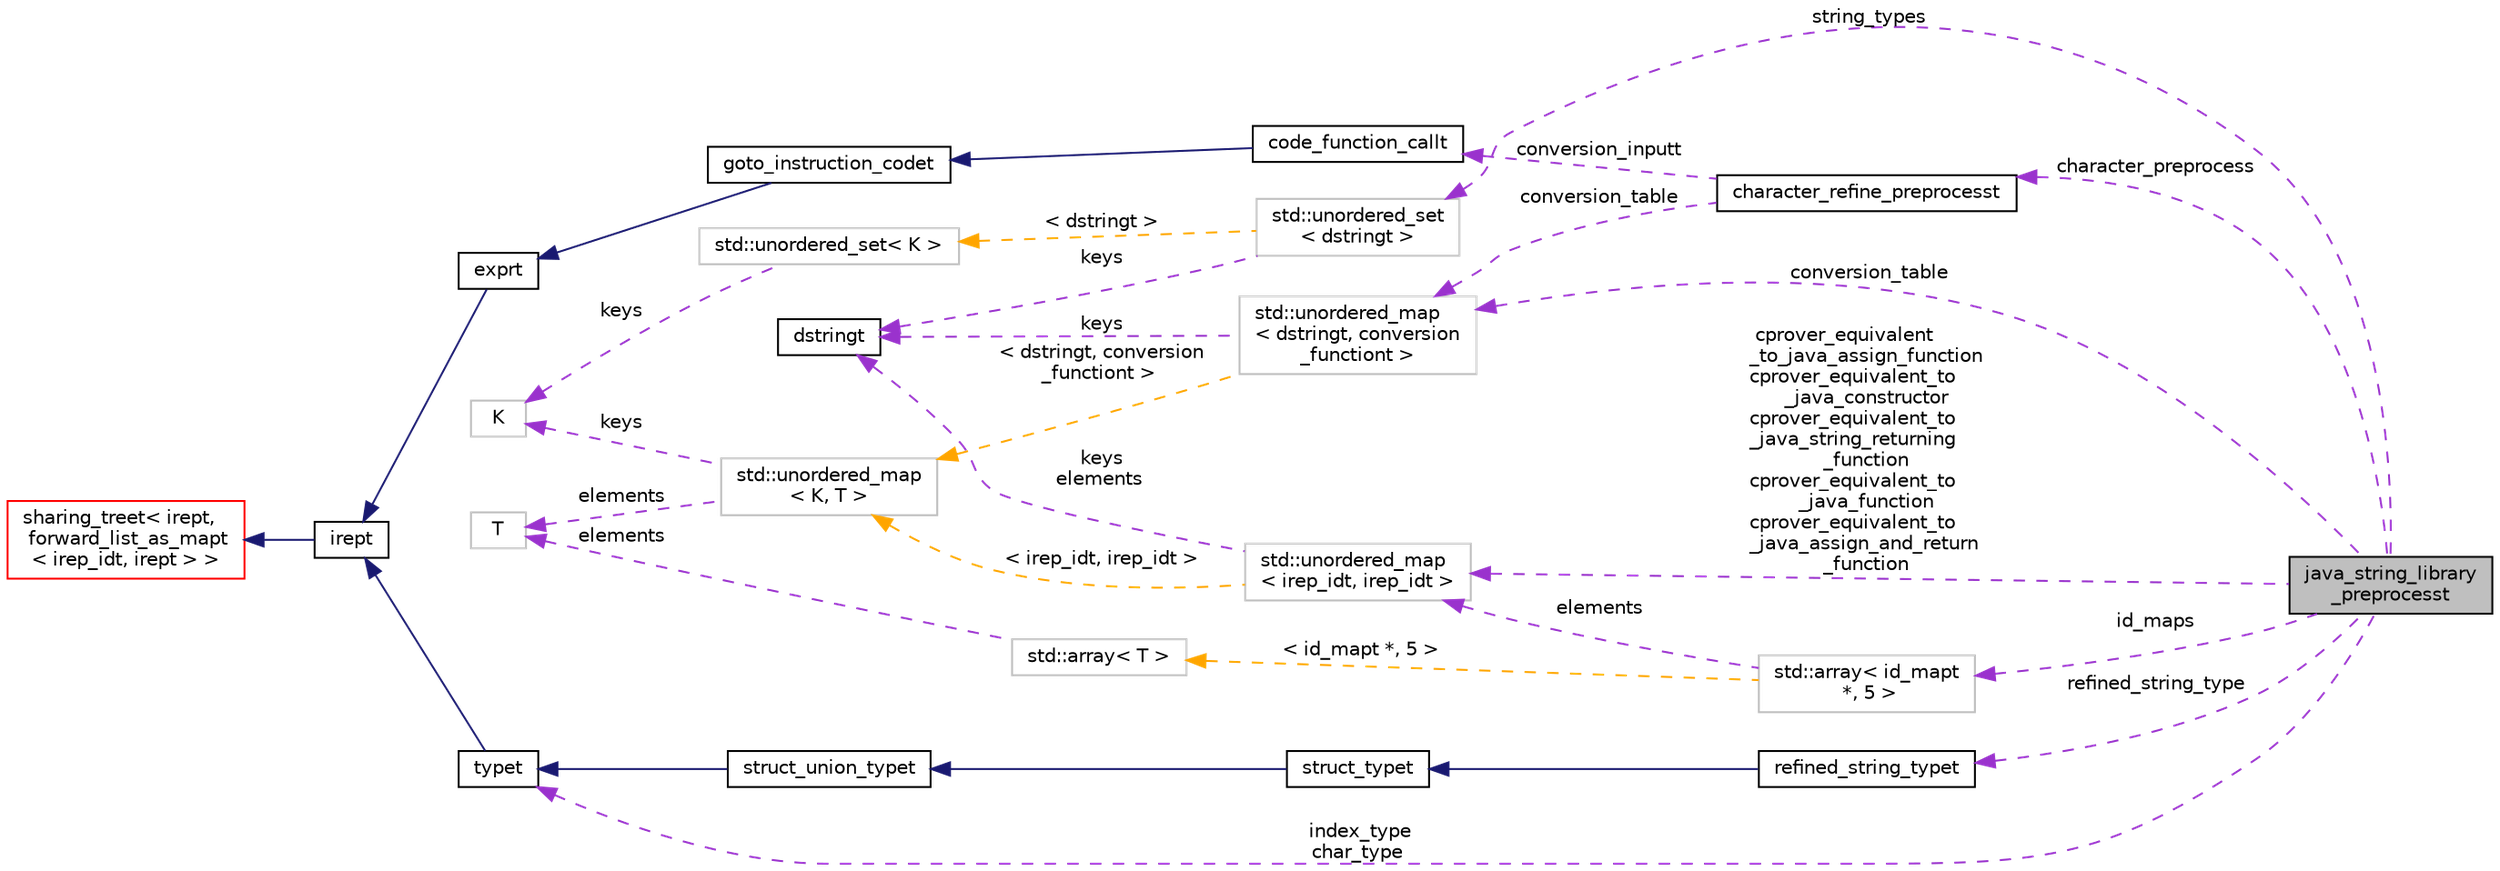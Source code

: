 digraph "java_string_library_preprocesst"
{
 // LATEX_PDF_SIZE
  bgcolor="transparent";
  edge [fontname="Helvetica",fontsize="10",labelfontname="Helvetica",labelfontsize="10"];
  node [fontname="Helvetica",fontsize="10",shape=record];
  rankdir="LR";
  Node1 [label="java_string_library\l_preprocesst",height=0.2,width=0.4,color="black", fillcolor="grey75", style="filled", fontcolor="black",tooltip=" "];
  Node2 -> Node1 [dir="back",color="darkorchid3",fontsize="10",style="dashed",label=" string_types" ,fontname="Helvetica"];
  Node2 [label="std::unordered_set\l\< dstringt \>",height=0.2,width=0.4,color="grey75",tooltip=" "];
  Node3 -> Node2 [dir="back",color="darkorchid3",fontsize="10",style="dashed",label=" keys" ,fontname="Helvetica"];
  Node3 [label="dstringt",height=0.2,width=0.4,color="black",URL="$classdstringt.html",tooltip="dstringt has one field, an unsigned integer no which is an index into a static table of strings."];
  Node4 -> Node2 [dir="back",color="orange",fontsize="10",style="dashed",label=" \< dstringt \>" ,fontname="Helvetica"];
  Node4 [label="std::unordered_set\< K \>",height=0.2,width=0.4,color="grey75",tooltip="STL class."];
  Node5 -> Node4 [dir="back",color="darkorchid3",fontsize="10",style="dashed",label=" keys" ,fontname="Helvetica"];
  Node5 [label="K",height=0.2,width=0.4,color="grey75",tooltip=" "];
  Node6 -> Node1 [dir="back",color="darkorchid3",fontsize="10",style="dashed",label=" cprover_equivalent\l_to_java_assign_function\ncprover_equivalent_to\l_java_constructor\ncprover_equivalent_to\l_java_string_returning\l_function\ncprover_equivalent_to\l_java_function\ncprover_equivalent_to\l_java_assign_and_return\l_function" ,fontname="Helvetica"];
  Node6 [label="std::unordered_map\l\< irep_idt, irep_idt \>",height=0.2,width=0.4,color="grey75",tooltip=" "];
  Node3 -> Node6 [dir="back",color="darkorchid3",fontsize="10",style="dashed",label=" keys\nelements" ,fontname="Helvetica"];
  Node7 -> Node6 [dir="back",color="orange",fontsize="10",style="dashed",label=" \< irep_idt, irep_idt \>" ,fontname="Helvetica"];
  Node7 [label="std::unordered_map\l\< K, T \>",height=0.2,width=0.4,color="grey75",tooltip="STL class."];
  Node5 -> Node7 [dir="back",color="darkorchid3",fontsize="10",style="dashed",label=" keys" ,fontname="Helvetica"];
  Node8 -> Node7 [dir="back",color="darkorchid3",fontsize="10",style="dashed",label=" elements" ,fontname="Helvetica"];
  Node8 [label="T",height=0.2,width=0.4,color="grey75",tooltip=" "];
  Node9 -> Node1 [dir="back",color="darkorchid3",fontsize="10",style="dashed",label=" refined_string_type" ,fontname="Helvetica"];
  Node9 [label="refined_string_typet",height=0.2,width=0.4,color="black",URL="$classrefined__string__typet.html",tooltip=" "];
  Node10 -> Node9 [dir="back",color="midnightblue",fontsize="10",style="solid",fontname="Helvetica"];
  Node10 [label="struct_typet",height=0.2,width=0.4,color="black",URL="$classstruct__typet.html",tooltip="Structure type, corresponds to C style structs."];
  Node11 -> Node10 [dir="back",color="midnightblue",fontsize="10",style="solid",fontname="Helvetica"];
  Node11 [label="struct_union_typet",height=0.2,width=0.4,color="black",URL="$classstruct__union__typet.html",tooltip="Base type for structs and unions."];
  Node12 -> Node11 [dir="back",color="midnightblue",fontsize="10",style="solid",fontname="Helvetica"];
  Node12 [label="typet",height=0.2,width=0.4,color="black",URL="$classtypet.html",tooltip="The type of an expression, extends irept."];
  Node13 -> Node12 [dir="back",color="midnightblue",fontsize="10",style="solid",fontname="Helvetica"];
  Node13 [label="irept",height=0.2,width=0.4,color="black",URL="$classirept.html",tooltip="There are a large number of kinds of tree structured or tree-like data in CPROVER."];
  Node14 -> Node13 [dir="back",color="midnightblue",fontsize="10",style="solid",fontname="Helvetica"];
  Node14 [label="sharing_treet\< irept,\l forward_list_as_mapt\l\< irep_idt, irept \> \>",height=0.2,width=0.4,color="red",URL="$classsharing__treet.html",tooltip=" "];
  Node12 -> Node1 [dir="back",color="darkorchid3",fontsize="10",style="dashed",label=" index_type\nchar_type" ,fontname="Helvetica"];
  Node20 -> Node1 [dir="back",color="darkorchid3",fontsize="10",style="dashed",label=" id_maps" ,fontname="Helvetica"];
  Node20 [label="std::array\< id_mapt\l *, 5 \>",height=0.2,width=0.4,color="grey75",tooltip=" "];
  Node6 -> Node20 [dir="back",color="darkorchid3",fontsize="10",style="dashed",label=" elements" ,fontname="Helvetica"];
  Node21 -> Node20 [dir="back",color="orange",fontsize="10",style="dashed",label=" \< id_mapt *, 5 \>" ,fontname="Helvetica"];
  Node21 [label="std::array\< T \>",height=0.2,width=0.4,color="grey75",tooltip="STL class."];
  Node8 -> Node21 [dir="back",color="darkorchid3",fontsize="10",style="dashed",label=" elements" ,fontname="Helvetica"];
  Node22 -> Node1 [dir="back",color="darkorchid3",fontsize="10",style="dashed",label=" character_preprocess" ,fontname="Helvetica"];
  Node22 [label="character_refine_preprocesst",height=0.2,width=0.4,color="black",URL="$classcharacter__refine__preprocesst.html",tooltip=" "];
  Node23 -> Node22 [dir="back",color="darkorchid3",fontsize="10",style="dashed",label=" conversion_inputt" ,fontname="Helvetica"];
  Node23 [label="code_function_callt",height=0.2,width=0.4,color="black",URL="$classcode__function__callt.html",tooltip="goto_instruction_codet representation of a function call statement."];
  Node24 -> Node23 [dir="back",color="midnightblue",fontsize="10",style="solid",fontname="Helvetica"];
  Node24 [label="goto_instruction_codet",height=0.2,width=0.4,color="black",URL="$classcodet.html",tooltip="Data structure for representing an arbitrary statement in a program."];
  Node25 -> Node24 [dir="back",color="midnightblue",fontsize="10",style="solid",fontname="Helvetica"];
  Node25 [label="exprt",height=0.2,width=0.4,color="black",URL="$classexprt.html",tooltip="Base class for all expressions."];
  Node13 -> Node25 [dir="back",color="midnightblue",fontsize="10",style="solid",fontname="Helvetica"];
  Node26 -> Node22 [dir="back",color="darkorchid3",fontsize="10",style="dashed",label=" conversion_table" ,fontname="Helvetica"];
  Node26 [label="std::unordered_map\l\< dstringt, conversion\l_functiont \>",height=0.2,width=0.4,color="grey75",tooltip=" "];
  Node3 -> Node26 [dir="back",color="darkorchid3",fontsize="10",style="dashed",label=" keys" ,fontname="Helvetica"];
  Node7 -> Node26 [dir="back",color="orange",fontsize="10",style="dashed",label=" \< dstringt, conversion\l_functiont \>" ,fontname="Helvetica"];
  Node26 -> Node1 [dir="back",color="darkorchid3",fontsize="10",style="dashed",label=" conversion_table" ,fontname="Helvetica"];
}
